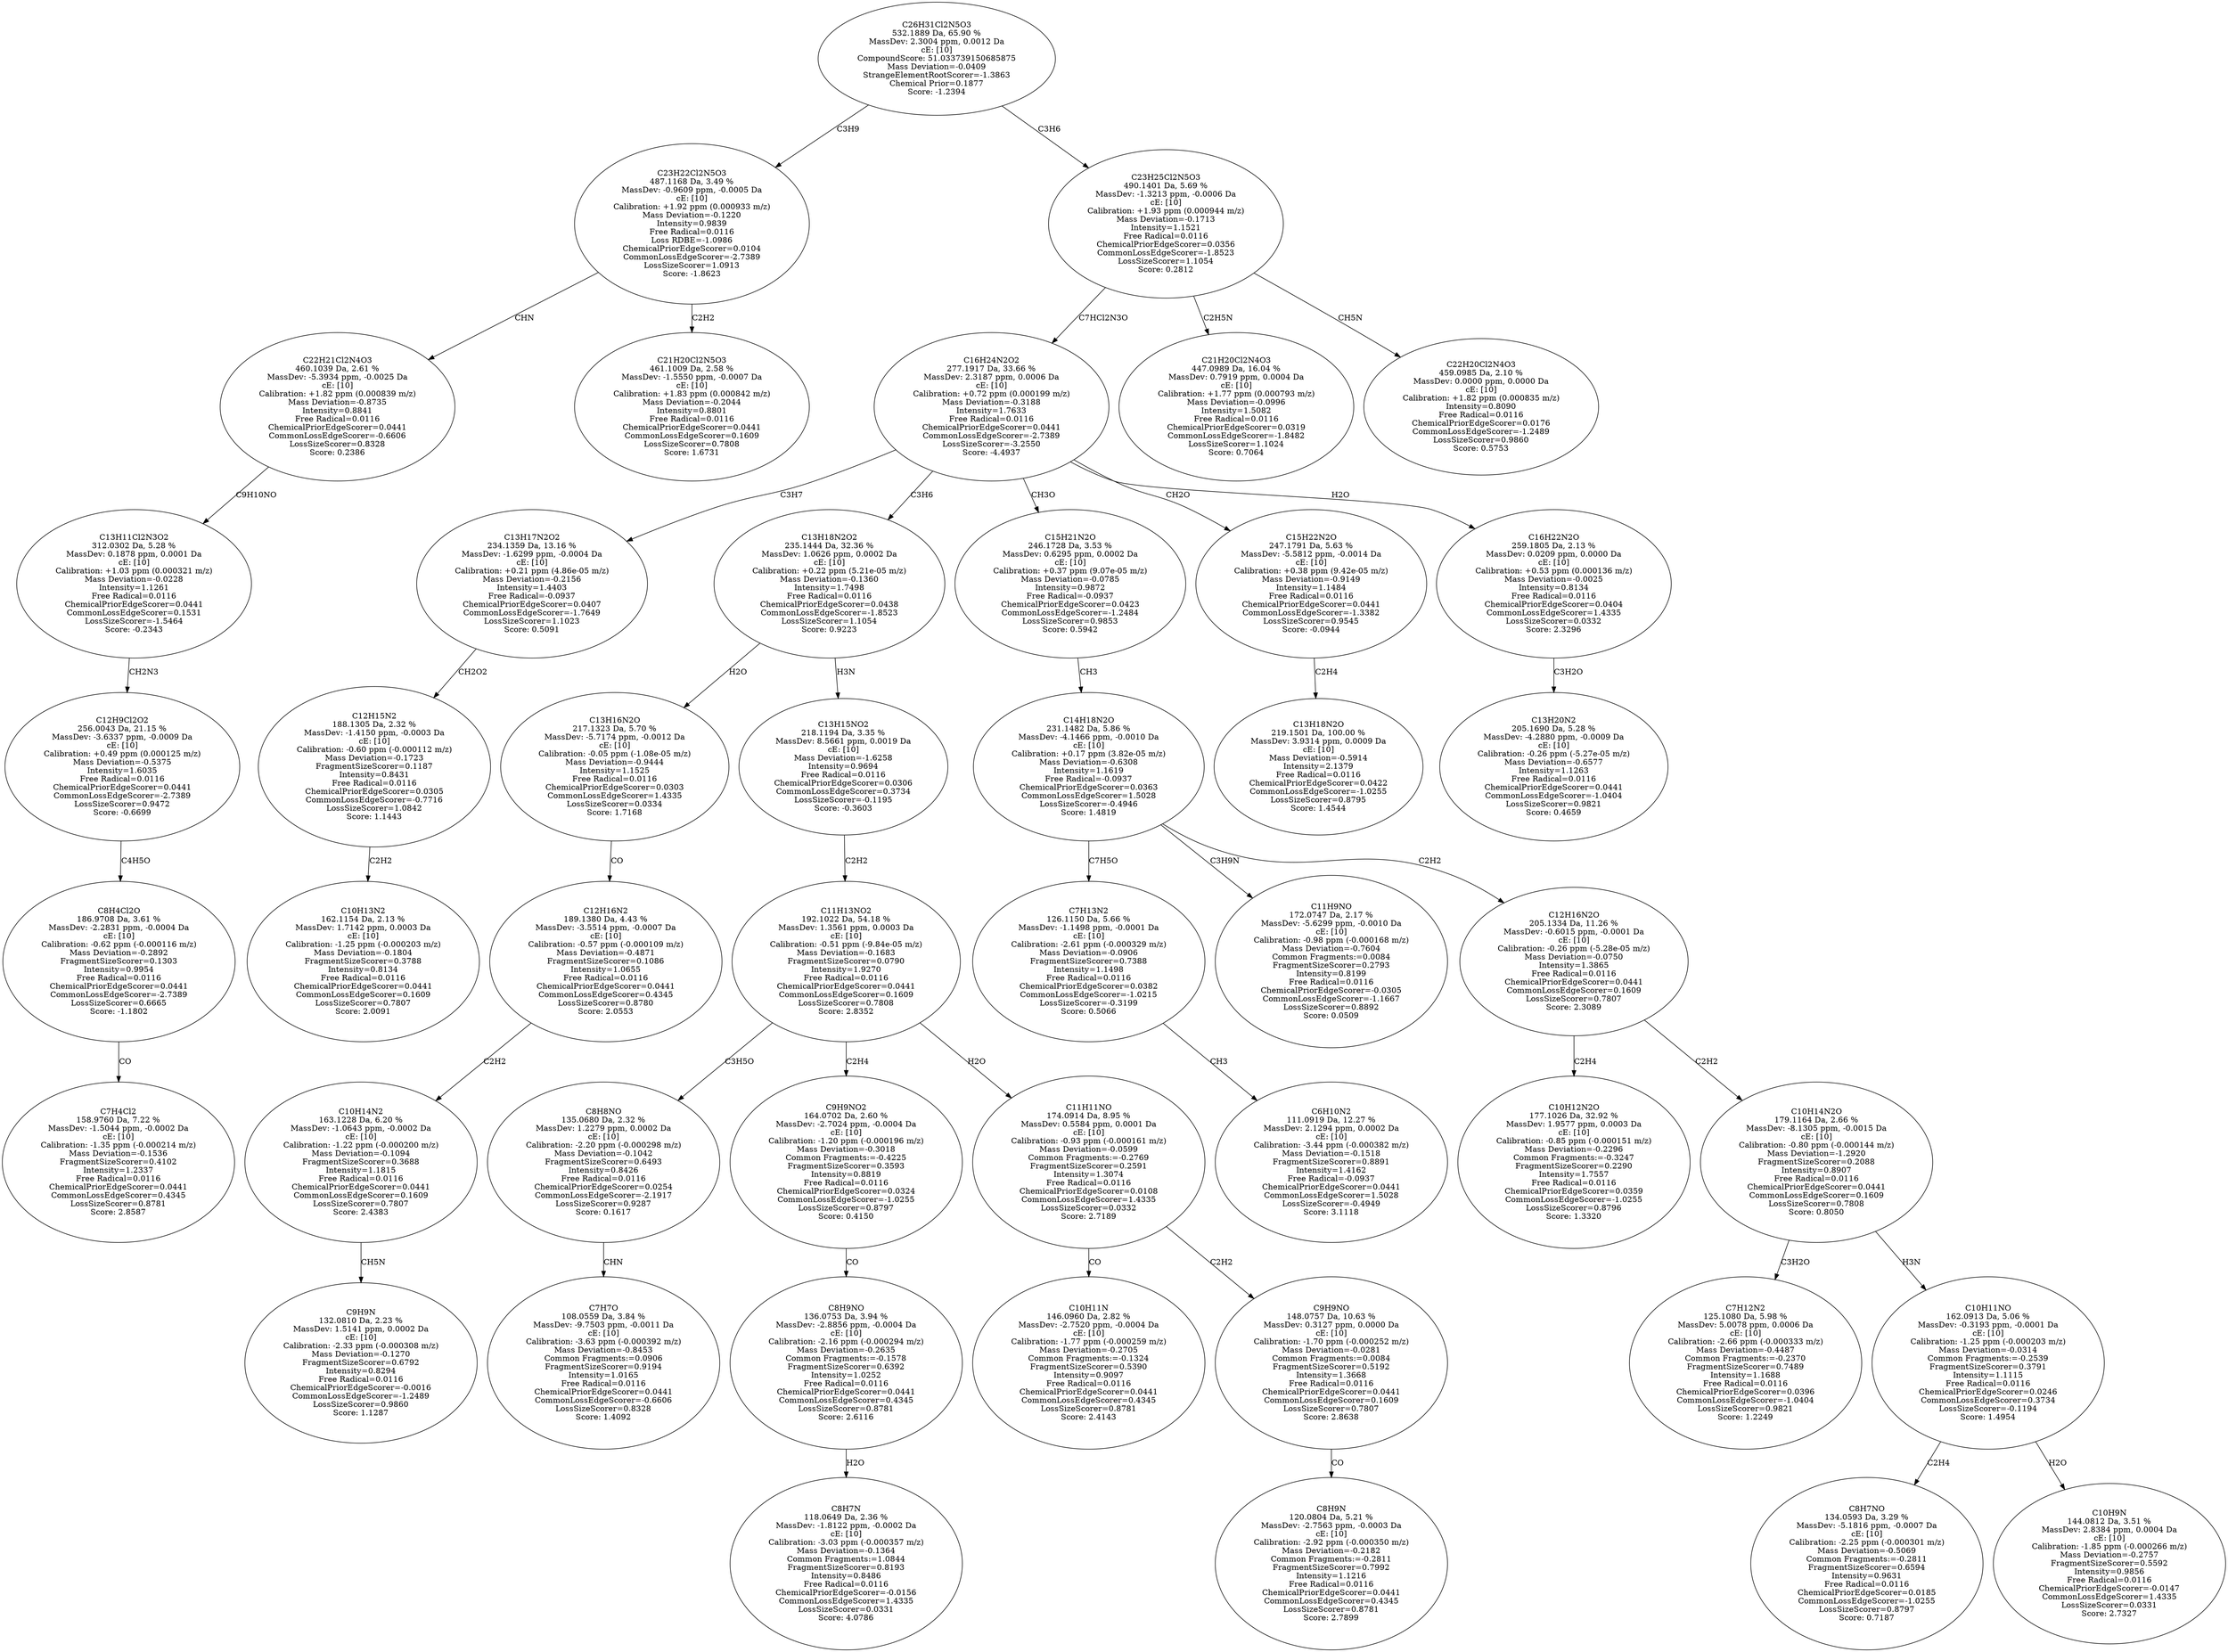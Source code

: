 strict digraph {
v1 [label="C7H4Cl2\n158.9760 Da, 7.22 %\nMassDev: -1.5044 ppm, -0.0002 Da\ncE: [10]\nCalibration: -1.35 ppm (-0.000214 m/z)\nMass Deviation=-0.1536\nFragmentSizeScorer=0.4102\nIntensity=1.2337\nFree Radical=0.0116\nChemicalPriorEdgeScorer=0.0441\nCommonLossEdgeScorer=0.4345\nLossSizeScorer=0.8781\nScore: 2.8587"];
v2 [label="C8H4Cl2O\n186.9708 Da, 3.61 %\nMassDev: -2.2831 ppm, -0.0004 Da\ncE: [10]\nCalibration: -0.62 ppm (-0.000116 m/z)\nMass Deviation=-0.2892\nFragmentSizeScorer=0.1303\nIntensity=0.9954\nFree Radical=0.0116\nChemicalPriorEdgeScorer=0.0441\nCommonLossEdgeScorer=-2.7389\nLossSizeScorer=0.6665\nScore: -1.1802"];
v3 [label="C12H9Cl2O2\n256.0043 Da, 21.15 %\nMassDev: -3.6337 ppm, -0.0009 Da\ncE: [10]\nCalibration: +0.49 ppm (0.000125 m/z)\nMass Deviation=-0.5375\nIntensity=1.6035\nFree Radical=0.0116\nChemicalPriorEdgeScorer=0.0441\nCommonLossEdgeScorer=-2.7389\nLossSizeScorer=0.9472\nScore: -0.6699"];
v4 [label="C13H11Cl2N3O2\n312.0302 Da, 5.28 %\nMassDev: 0.1878 ppm, 0.0001 Da\ncE: [10]\nCalibration: +1.03 ppm (0.000321 m/z)\nMass Deviation=-0.0228\nIntensity=1.1261\nFree Radical=0.0116\nChemicalPriorEdgeScorer=0.0441\nCommonLossEdgeScorer=0.1531\nLossSizeScorer=-1.5464\nScore: -0.2343"];
v5 [label="C22H21Cl2N4O3\n460.1039 Da, 2.61 %\nMassDev: -5.3934 ppm, -0.0025 Da\ncE: [10]\nCalibration: +1.82 ppm (0.000839 m/z)\nMass Deviation=-0.8735\nIntensity=0.8841\nFree Radical=0.0116\nChemicalPriorEdgeScorer=0.0441\nCommonLossEdgeScorer=-0.6606\nLossSizeScorer=0.8328\nScore: 0.2386"];
v6 [label="C21H20Cl2N5O3\n461.1009 Da, 2.58 %\nMassDev: -1.5550 ppm, -0.0007 Da\ncE: [10]\nCalibration: +1.83 ppm (0.000842 m/z)\nMass Deviation=-0.2044\nIntensity=0.8801\nFree Radical=0.0116\nChemicalPriorEdgeScorer=0.0441\nCommonLossEdgeScorer=0.1609\nLossSizeScorer=0.7808\nScore: 1.6731"];
v7 [label="C23H22Cl2N5O3\n487.1168 Da, 3.49 %\nMassDev: -0.9609 ppm, -0.0005 Da\ncE: [10]\nCalibration: +1.92 ppm (0.000933 m/z)\nMass Deviation=-0.1220\nIntensity=0.9839\nFree Radical=0.0116\nLoss RDBE=-1.0986\nChemicalPriorEdgeScorer=0.0104\nCommonLossEdgeScorer=-2.7389\nLossSizeScorer=1.0913\nScore: -1.8623"];
v8 [label="C10H13N2\n162.1154 Da, 2.13 %\nMassDev: 1.7142 ppm, 0.0003 Da\ncE: [10]\nCalibration: -1.25 ppm (-0.000203 m/z)\nMass Deviation=-0.1804\nFragmentSizeScorer=0.3788\nIntensity=0.8134\nFree Radical=0.0116\nChemicalPriorEdgeScorer=0.0441\nCommonLossEdgeScorer=0.1609\nLossSizeScorer=0.7807\nScore: 2.0091"];
v9 [label="C12H15N2\n188.1305 Da, 2.32 %\nMassDev: -1.4150 ppm, -0.0003 Da\ncE: [10]\nCalibration: -0.60 ppm (-0.000112 m/z)\nMass Deviation=-0.1723\nFragmentSizeScorer=0.1187\nIntensity=0.8431\nFree Radical=0.0116\nChemicalPriorEdgeScorer=0.0305\nCommonLossEdgeScorer=-0.7716\nLossSizeScorer=1.0842\nScore: 1.1443"];
v10 [label="C13H17N2O2\n234.1359 Da, 13.16 %\nMassDev: -1.6299 ppm, -0.0004 Da\ncE: [10]\nCalibration: +0.21 ppm (4.86e-05 m/z)\nMass Deviation=-0.2156\nIntensity=1.4403\nFree Radical=-0.0937\nChemicalPriorEdgeScorer=0.0407\nCommonLossEdgeScorer=-1.7649\nLossSizeScorer=1.1023\nScore: 0.5091"];
v11 [label="C9H9N\n132.0810 Da, 2.23 %\nMassDev: 1.5141 ppm, 0.0002 Da\ncE: [10]\nCalibration: -2.33 ppm (-0.000308 m/z)\nMass Deviation=-0.1270\nFragmentSizeScorer=0.6792\nIntensity=0.8294\nFree Radical=0.0116\nChemicalPriorEdgeScorer=-0.0016\nCommonLossEdgeScorer=-1.2489\nLossSizeScorer=0.9860\nScore: 1.1287"];
v12 [label="C10H14N2\n163.1228 Da, 6.20 %\nMassDev: -1.0643 ppm, -0.0002 Da\ncE: [10]\nCalibration: -1.22 ppm (-0.000200 m/z)\nMass Deviation=-0.1094\nFragmentSizeScorer=0.3688\nIntensity=1.1815\nFree Radical=0.0116\nChemicalPriorEdgeScorer=0.0441\nCommonLossEdgeScorer=0.1609\nLossSizeScorer=0.7807\nScore: 2.4383"];
v13 [label="C12H16N2\n189.1380 Da, 4.43 %\nMassDev: -3.5514 ppm, -0.0007 Da\ncE: [10]\nCalibration: -0.57 ppm (-0.000109 m/z)\nMass Deviation=-0.4871\nFragmentSizeScorer=0.1086\nIntensity=1.0655\nFree Radical=0.0116\nChemicalPriorEdgeScorer=0.0441\nCommonLossEdgeScorer=0.4345\nLossSizeScorer=0.8780\nScore: 2.0553"];
v14 [label="C13H16N2O\n217.1323 Da, 5.70 %\nMassDev: -5.7174 ppm, -0.0012 Da\ncE: [10]\nCalibration: -0.05 ppm (-1.08e-05 m/z)\nMass Deviation=-0.9444\nIntensity=1.1525\nFree Radical=0.0116\nChemicalPriorEdgeScorer=0.0303\nCommonLossEdgeScorer=1.4335\nLossSizeScorer=0.0334\nScore: 1.7168"];
v15 [label="C7H7O\n108.0559 Da, 3.84 %\nMassDev: -9.7503 ppm, -0.0011 Da\ncE: [10]\nCalibration: -3.63 ppm (-0.000392 m/z)\nMass Deviation=-0.8453\nCommon Fragments:=0.0906\nFragmentSizeScorer=0.9194\nIntensity=1.0165\nFree Radical=0.0116\nChemicalPriorEdgeScorer=0.0441\nCommonLossEdgeScorer=-0.6606\nLossSizeScorer=0.8328\nScore: 1.4092"];
v16 [label="C8H8NO\n135.0680 Da, 2.32 %\nMassDev: 1.2279 ppm, 0.0002 Da\ncE: [10]\nCalibration: -2.20 ppm (-0.000298 m/z)\nMass Deviation=-0.1042\nFragmentSizeScorer=0.6493\nIntensity=0.8426\nFree Radical=0.0116\nChemicalPriorEdgeScorer=0.0254\nCommonLossEdgeScorer=-2.1917\nLossSizeScorer=0.9287\nScore: 0.1617"];
v17 [label="C8H7N\n118.0649 Da, 2.36 %\nMassDev: -1.8122 ppm, -0.0002 Da\ncE: [10]\nCalibration: -3.03 ppm (-0.000357 m/z)\nMass Deviation=-0.1364\nCommon Fragments:=1.0844\nFragmentSizeScorer=0.8193\nIntensity=0.8486\nFree Radical=0.0116\nChemicalPriorEdgeScorer=-0.0156\nCommonLossEdgeScorer=1.4335\nLossSizeScorer=0.0331\nScore: 4.0786"];
v18 [label="C8H9NO\n136.0753 Da, 3.94 %\nMassDev: -2.8856 ppm, -0.0004 Da\ncE: [10]\nCalibration: -2.16 ppm (-0.000294 m/z)\nMass Deviation=-0.2635\nCommon Fragments:=-0.1578\nFragmentSizeScorer=0.6392\nIntensity=1.0252\nFree Radical=0.0116\nChemicalPriorEdgeScorer=0.0441\nCommonLossEdgeScorer=0.4345\nLossSizeScorer=0.8781\nScore: 2.6116"];
v19 [label="C9H9NO2\n164.0702 Da, 2.60 %\nMassDev: -2.7024 ppm, -0.0004 Da\ncE: [10]\nCalibration: -1.20 ppm (-0.000196 m/z)\nMass Deviation=-0.3018\nCommon Fragments:=-0.4225\nFragmentSizeScorer=0.3593\nIntensity=0.8819\nFree Radical=0.0116\nChemicalPriorEdgeScorer=0.0324\nCommonLossEdgeScorer=-1.0255\nLossSizeScorer=0.8797\nScore: 0.4150"];
v20 [label="C10H11N\n146.0960 Da, 2.82 %\nMassDev: -2.7520 ppm, -0.0004 Da\ncE: [10]\nCalibration: -1.77 ppm (-0.000259 m/z)\nMass Deviation=-0.2705\nCommon Fragments:=-0.1324\nFragmentSizeScorer=0.5390\nIntensity=0.9097\nFree Radical=0.0116\nChemicalPriorEdgeScorer=0.0441\nCommonLossEdgeScorer=0.4345\nLossSizeScorer=0.8781\nScore: 2.4143"];
v21 [label="C8H9N\n120.0804 Da, 5.21 %\nMassDev: -2.7563 ppm, -0.0003 Da\ncE: [10]\nCalibration: -2.92 ppm (-0.000350 m/z)\nMass Deviation=-0.2182\nCommon Fragments:=-0.2811\nFragmentSizeScorer=0.7992\nIntensity=1.1216\nFree Radical=0.0116\nChemicalPriorEdgeScorer=0.0441\nCommonLossEdgeScorer=0.4345\nLossSizeScorer=0.8781\nScore: 2.7899"];
v22 [label="C9H9NO\n148.0757 Da, 10.63 %\nMassDev: 0.3127 ppm, 0.0000 Da\ncE: [10]\nCalibration: -1.70 ppm (-0.000252 m/z)\nMass Deviation=-0.0281\nCommon Fragments:=0.0084\nFragmentSizeScorer=0.5192\nIntensity=1.3668\nFree Radical=0.0116\nChemicalPriorEdgeScorer=0.0441\nCommonLossEdgeScorer=0.1609\nLossSizeScorer=0.7807\nScore: 2.8638"];
v23 [label="C11H11NO\n174.0914 Da, 8.95 %\nMassDev: 0.5584 ppm, 0.0001 Da\ncE: [10]\nCalibration: -0.93 ppm (-0.000161 m/z)\nMass Deviation=-0.0599\nCommon Fragments:=-0.2769\nFragmentSizeScorer=0.2591\nIntensity=1.3074\nFree Radical=0.0116\nChemicalPriorEdgeScorer=0.0108\nCommonLossEdgeScorer=1.4335\nLossSizeScorer=0.0332\nScore: 2.7189"];
v24 [label="C11H13NO2\n192.1022 Da, 54.18 %\nMassDev: 1.3561 ppm, 0.0003 Da\ncE: [10]\nCalibration: -0.51 ppm (-9.84e-05 m/z)\nMass Deviation=-0.1683\nFragmentSizeScorer=0.0790\nIntensity=1.9270\nFree Radical=0.0116\nChemicalPriorEdgeScorer=0.0441\nCommonLossEdgeScorer=0.1609\nLossSizeScorer=0.7808\nScore: 2.8352"];
v25 [label="C13H15NO2\n218.1194 Da, 3.35 %\nMassDev: 8.5661 ppm, 0.0019 Da\ncE: [10]\nMass Deviation=-1.6258\nIntensity=0.9694\nFree Radical=0.0116\nChemicalPriorEdgeScorer=0.0306\nCommonLossEdgeScorer=0.3734\nLossSizeScorer=-0.1195\nScore: -0.3603"];
v26 [label="C13H18N2O2\n235.1444 Da, 32.36 %\nMassDev: 1.0626 ppm, 0.0002 Da\ncE: [10]\nCalibration: +0.22 ppm (5.21e-05 m/z)\nMass Deviation=-0.1360\nIntensity=1.7498\nFree Radical=0.0116\nChemicalPriorEdgeScorer=0.0438\nCommonLossEdgeScorer=-1.8523\nLossSizeScorer=1.1054\nScore: 0.9223"];
v27 [label="C6H10N2\n111.0919 Da, 12.27 %\nMassDev: 2.1294 ppm, 0.0002 Da\ncE: [10]\nCalibration: -3.44 ppm (-0.000382 m/z)\nMass Deviation=-0.1518\nFragmentSizeScorer=0.8891\nIntensity=1.4162\nFree Radical=-0.0937\nChemicalPriorEdgeScorer=0.0441\nCommonLossEdgeScorer=1.5028\nLossSizeScorer=-0.4949\nScore: 3.1118"];
v28 [label="C7H13N2\n126.1150 Da, 5.66 %\nMassDev: -1.1498 ppm, -0.0001 Da\ncE: [10]\nCalibration: -2.61 ppm (-0.000329 m/z)\nMass Deviation=-0.0906\nFragmentSizeScorer=0.7388\nIntensity=1.1498\nFree Radical=0.0116\nChemicalPriorEdgeScorer=0.0382\nCommonLossEdgeScorer=-1.0215\nLossSizeScorer=-0.3199\nScore: 0.5066"];
v29 [label="C11H9NO\n172.0747 Da, 2.17 %\nMassDev: -5.6299 ppm, -0.0010 Da\ncE: [10]\nCalibration: -0.98 ppm (-0.000168 m/z)\nMass Deviation=-0.7604\nCommon Fragments:=0.0084\nFragmentSizeScorer=0.2793\nIntensity=0.8199\nFree Radical=0.0116\nChemicalPriorEdgeScorer=-0.0305\nCommonLossEdgeScorer=-1.1667\nLossSizeScorer=0.8892\nScore: 0.0509"];
v30 [label="C10H12N2O\n177.1026 Da, 32.92 %\nMassDev: 1.9577 ppm, 0.0003 Da\ncE: [10]\nCalibration: -0.85 ppm (-0.000151 m/z)\nMass Deviation=-0.2296\nCommon Fragments:=-0.3247\nFragmentSizeScorer=0.2290\nIntensity=1.7557\nFree Radical=0.0116\nChemicalPriorEdgeScorer=0.0359\nCommonLossEdgeScorer=-1.0255\nLossSizeScorer=0.8796\nScore: 1.3320"];
v31 [label="C7H12N2\n125.1080 Da, 5.98 %\nMassDev: 5.0078 ppm, 0.0006 Da\ncE: [10]\nCalibration: -2.66 ppm (-0.000333 m/z)\nMass Deviation=-0.4487\nCommon Fragments:=-0.2370\nFragmentSizeScorer=0.7489\nIntensity=1.1688\nFree Radical=0.0116\nChemicalPriorEdgeScorer=0.0396\nCommonLossEdgeScorer=-1.0404\nLossSizeScorer=0.9821\nScore: 1.2249"];
v32 [label="C8H7NO\n134.0593 Da, 3.29 %\nMassDev: -5.1816 ppm, -0.0007 Da\ncE: [10]\nCalibration: -2.25 ppm (-0.000301 m/z)\nMass Deviation=-0.5069\nCommon Fragments:=-0.2811\nFragmentSizeScorer=0.6594\nIntensity=0.9631\nFree Radical=0.0116\nChemicalPriorEdgeScorer=0.0185\nCommonLossEdgeScorer=-1.0255\nLossSizeScorer=0.8797\nScore: 0.7187"];
v33 [label="C10H9N\n144.0812 Da, 3.51 %\nMassDev: 2.8384 ppm, 0.0004 Da\ncE: [10]\nCalibration: -1.85 ppm (-0.000266 m/z)\nMass Deviation=-0.2757\nFragmentSizeScorer=0.5592\nIntensity=0.9856\nFree Radical=0.0116\nChemicalPriorEdgeScorer=-0.0147\nCommonLossEdgeScorer=1.4335\nLossSizeScorer=0.0331\nScore: 2.7327"];
v34 [label="C10H11NO\n162.0913 Da, 5.06 %\nMassDev: -0.3193 ppm, -0.0001 Da\ncE: [10]\nCalibration: -1.25 ppm (-0.000203 m/z)\nMass Deviation=-0.0314\nCommon Fragments:=-0.2539\nFragmentSizeScorer=0.3791\nIntensity=1.1115\nFree Radical=0.0116\nChemicalPriorEdgeScorer=0.0246\nCommonLossEdgeScorer=0.3734\nLossSizeScorer=-0.1194\nScore: 1.4954"];
v35 [label="C10H14N2O\n179.1164 Da, 2.66 %\nMassDev: -8.1305 ppm, -0.0015 Da\ncE: [10]\nCalibration: -0.80 ppm (-0.000144 m/z)\nMass Deviation=-1.2920\nFragmentSizeScorer=0.2088\nIntensity=0.8907\nFree Radical=0.0116\nChemicalPriorEdgeScorer=0.0441\nCommonLossEdgeScorer=0.1609\nLossSizeScorer=0.7808\nScore: 0.8050"];
v36 [label="C12H16N2O\n205.1334 Da, 11.26 %\nMassDev: -0.6015 ppm, -0.0001 Da\ncE: [10]\nCalibration: -0.26 ppm (-5.28e-05 m/z)\nMass Deviation=-0.0750\nIntensity=1.3865\nFree Radical=0.0116\nChemicalPriorEdgeScorer=0.0441\nCommonLossEdgeScorer=0.1609\nLossSizeScorer=0.7807\nScore: 2.3089"];
v37 [label="C14H18N2O\n231.1482 Da, 5.86 %\nMassDev: -4.1466 ppm, -0.0010 Da\ncE: [10]\nCalibration: +0.17 ppm (3.82e-05 m/z)\nMass Deviation=-0.6308\nIntensity=1.1619\nFree Radical=-0.0937\nChemicalPriorEdgeScorer=0.0363\nCommonLossEdgeScorer=1.5028\nLossSizeScorer=-0.4946\nScore: 1.4819"];
v38 [label="C15H21N2O\n246.1728 Da, 3.53 %\nMassDev: 0.6295 ppm, 0.0002 Da\ncE: [10]\nCalibration: +0.37 ppm (9.07e-05 m/z)\nMass Deviation=-0.0785\nIntensity=0.9872\nFree Radical=-0.0937\nChemicalPriorEdgeScorer=0.0423\nCommonLossEdgeScorer=-1.2484\nLossSizeScorer=0.9853\nScore: 0.5942"];
v39 [label="C13H18N2O\n219.1501 Da, 100.00 %\nMassDev: 3.9314 ppm, 0.0009 Da\ncE: [10]\nMass Deviation=-0.5914\nIntensity=2.1379\nFree Radical=0.0116\nChemicalPriorEdgeScorer=0.0422\nCommonLossEdgeScorer=-1.0255\nLossSizeScorer=0.8795\nScore: 1.4544"];
v40 [label="C15H22N2O\n247.1791 Da, 5.63 %\nMassDev: -5.5812 ppm, -0.0014 Da\ncE: [10]\nCalibration: +0.38 ppm (9.42e-05 m/z)\nMass Deviation=-0.9149\nIntensity=1.1484\nFree Radical=0.0116\nChemicalPriorEdgeScorer=0.0441\nCommonLossEdgeScorer=-1.3382\nLossSizeScorer=0.9545\nScore: -0.0944"];
v41 [label="C13H20N2\n205.1690 Da, 5.28 %\nMassDev: -4.2880 ppm, -0.0009 Da\ncE: [10]\nCalibration: -0.26 ppm (-5.27e-05 m/z)\nMass Deviation=-0.6577\nIntensity=1.1263\nFree Radical=0.0116\nChemicalPriorEdgeScorer=0.0441\nCommonLossEdgeScorer=-1.0404\nLossSizeScorer=0.9821\nScore: 0.4659"];
v42 [label="C16H22N2O\n259.1805 Da, 2.13 %\nMassDev: 0.0209 ppm, 0.0000 Da\ncE: [10]\nCalibration: +0.53 ppm (0.000136 m/z)\nMass Deviation=-0.0025\nIntensity=0.8134\nFree Radical=0.0116\nChemicalPriorEdgeScorer=0.0404\nCommonLossEdgeScorer=1.4335\nLossSizeScorer=0.0332\nScore: 2.3296"];
v43 [label="C16H24N2O2\n277.1917 Da, 33.66 %\nMassDev: 2.3187 ppm, 0.0006 Da\ncE: [10]\nCalibration: +0.72 ppm (0.000199 m/z)\nMass Deviation=-0.3188\nIntensity=1.7633\nFree Radical=0.0116\nChemicalPriorEdgeScorer=0.0441\nCommonLossEdgeScorer=-2.7389\nLossSizeScorer=-3.2550\nScore: -4.4937"];
v44 [label="C21H20Cl2N4O3\n447.0989 Da, 16.04 %\nMassDev: 0.7919 ppm, 0.0004 Da\ncE: [10]\nCalibration: +1.77 ppm (0.000793 m/z)\nMass Deviation=-0.0996\nIntensity=1.5082\nFree Radical=0.0116\nChemicalPriorEdgeScorer=0.0319\nCommonLossEdgeScorer=-1.8482\nLossSizeScorer=1.1024\nScore: 0.7064"];
v45 [label="C22H20Cl2N4O3\n459.0985 Da, 2.10 %\nMassDev: 0.0000 ppm, 0.0000 Da\ncE: [10]\nCalibration: +1.82 ppm (0.000835 m/z)\nIntensity=0.8090\nFree Radical=0.0116\nChemicalPriorEdgeScorer=0.0176\nCommonLossEdgeScorer=-1.2489\nLossSizeScorer=0.9860\nScore: 0.5753"];
v46 [label="C23H25Cl2N5O3\n490.1401 Da, 5.69 %\nMassDev: -1.3213 ppm, -0.0006 Da\ncE: [10]\nCalibration: +1.93 ppm (0.000944 m/z)\nMass Deviation=-0.1713\nIntensity=1.1521\nFree Radical=0.0116\nChemicalPriorEdgeScorer=0.0356\nCommonLossEdgeScorer=-1.8523\nLossSizeScorer=1.1054\nScore: 0.2812"];
v47 [label="C26H31Cl2N5O3\n532.1889 Da, 65.90 %\nMassDev: 2.3004 ppm, 0.0012 Da\ncE: [10]\nCompoundScore: 51.033739150685875\nMass Deviation=-0.0409\nStrangeElementRootScorer=-1.3863\nChemical Prior=0.1877\nScore: -1.2394"];
v2 -> v1 [label="CO"];
v3 -> v2 [label="C4H5O"];
v4 -> v3 [label="CH2N3"];
v5 -> v4 [label="C9H10NO"];
v7 -> v5 [label="CHN"];
v7 -> v6 [label="C2H2"];
v47 -> v7 [label="C3H9"];
v9 -> v8 [label="C2H2"];
v10 -> v9 [label="CH2O2"];
v43 -> v10 [label="C3H7"];
v12 -> v11 [label="CH5N"];
v13 -> v12 [label="C2H2"];
v14 -> v13 [label="CO"];
v26 -> v14 [label="H2O"];
v16 -> v15 [label="CHN"];
v24 -> v16 [label="C3H5O"];
v18 -> v17 [label="H2O"];
v19 -> v18 [label="CO"];
v24 -> v19 [label="C2H4"];
v23 -> v20 [label="CO"];
v22 -> v21 [label="CO"];
v23 -> v22 [label="C2H2"];
v24 -> v23 [label="H2O"];
v25 -> v24 [label="C2H2"];
v26 -> v25 [label="H3N"];
v43 -> v26 [label="C3H6"];
v28 -> v27 [label="CH3"];
v37 -> v28 [label="C7H5O"];
v37 -> v29 [label="C3H9N"];
v36 -> v30 [label="C2H4"];
v35 -> v31 [label="C3H2O"];
v34 -> v32 [label="C2H4"];
v34 -> v33 [label="H2O"];
v35 -> v34 [label="H3N"];
v36 -> v35 [label="C2H2"];
v37 -> v36 [label="C2H2"];
v38 -> v37 [label="CH3"];
v43 -> v38 [label="CH3O"];
v40 -> v39 [label="C2H4"];
v43 -> v40 [label="CH2O"];
v42 -> v41 [label="C3H2O"];
v43 -> v42 [label="H2O"];
v46 -> v43 [label="C7HCl2N3O"];
v46 -> v44 [label="C2H5N"];
v46 -> v45 [label="CH5N"];
v47 -> v46 [label="C3H6"];
}